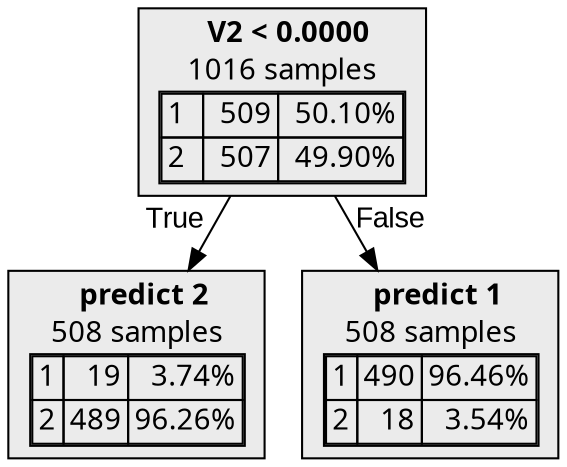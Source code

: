 digraph {
    1 [label=<  <TABLE BORDER="0" CELLPADDING="0">
      <TR>
    <TD>
      <B>V2 &lt; 0.0000</B>
    </TD>
  </TR>

    <TR>
      <TD>1016 samples</TD>
    </TR>
    <TR>
  <TD>
    <TABLE CELLSPACING="0">
      
        <TR class="highlighted">
    <TD ALIGN="LEFT">1</TD>
    <TD ALIGN="RIGHT">509</TD>
    <TD ALIGN="RIGHT">50.10%</TD>
  </TR>
  <TR >
    <TD ALIGN="LEFT">2</TD>
    <TD ALIGN="RIGHT">507</TD>
    <TD ALIGN="RIGHT">49.90%</TD>
  </TR>

    </TABLE>
  </TD>
</TR>

  </TABLE>
>,fillcolor="#EBEBEB",shape=box,fontname="bold arial",style="filled"];
    1 -> 2 [labeldistance=2.5, labelangle=45, headlabel="True",fontname="arial"];
    1 -> 3 [labeldistance=2.5, labelangle=-45, headlabel="False",fontname="arial"];
    2 [label=<  <TABLE BORDER="0" CELLPADDING="0">
      <TR>
    <TD>
      <B>predict 2</B>
    </TD>
  </TR>

    <TR>
      <TD>508 samples</TD>
    </TR>
    <TR>
  <TD>
    <TABLE CELLSPACING="0">
      
        <TR >
    <TD ALIGN="LEFT">1</TD>
    <TD ALIGN="RIGHT">19</TD>
    <TD ALIGN="RIGHT">3.74%</TD>
  </TR>
  <TR class="highlighted">
    <TD ALIGN="LEFT">2</TD>
    <TD ALIGN="RIGHT">489</TD>
    <TD ALIGN="RIGHT">96.26%</TD>
  </TR>

    </TABLE>
  </TD>
</TR>

  </TABLE>
>,fillcolor="#EBEBEB",shape=box,fontname="bold arial",style="filled",color=black];
    3 [label=<  <TABLE BORDER="0" CELLPADDING="0">
      <TR>
    <TD>
      <B>predict 1</B>
    </TD>
  </TR>

    <TR>
      <TD>508 samples</TD>
    </TR>
    <TR>
  <TD>
    <TABLE CELLSPACING="0">
      
        <TR class="highlighted">
    <TD ALIGN="LEFT">1</TD>
    <TD ALIGN="RIGHT">490</TD>
    <TD ALIGN="RIGHT">96.46%</TD>
  </TR>
  <TR >
    <TD ALIGN="LEFT">2</TD>
    <TD ALIGN="RIGHT">18</TD>
    <TD ALIGN="RIGHT">3.54%</TD>
  </TR>

    </TABLE>
  </TD>
</TR>

  </TABLE>
>,fillcolor="#EBEBEB",shape=box,fontname="bold arial",style="filled",color=black];
}
